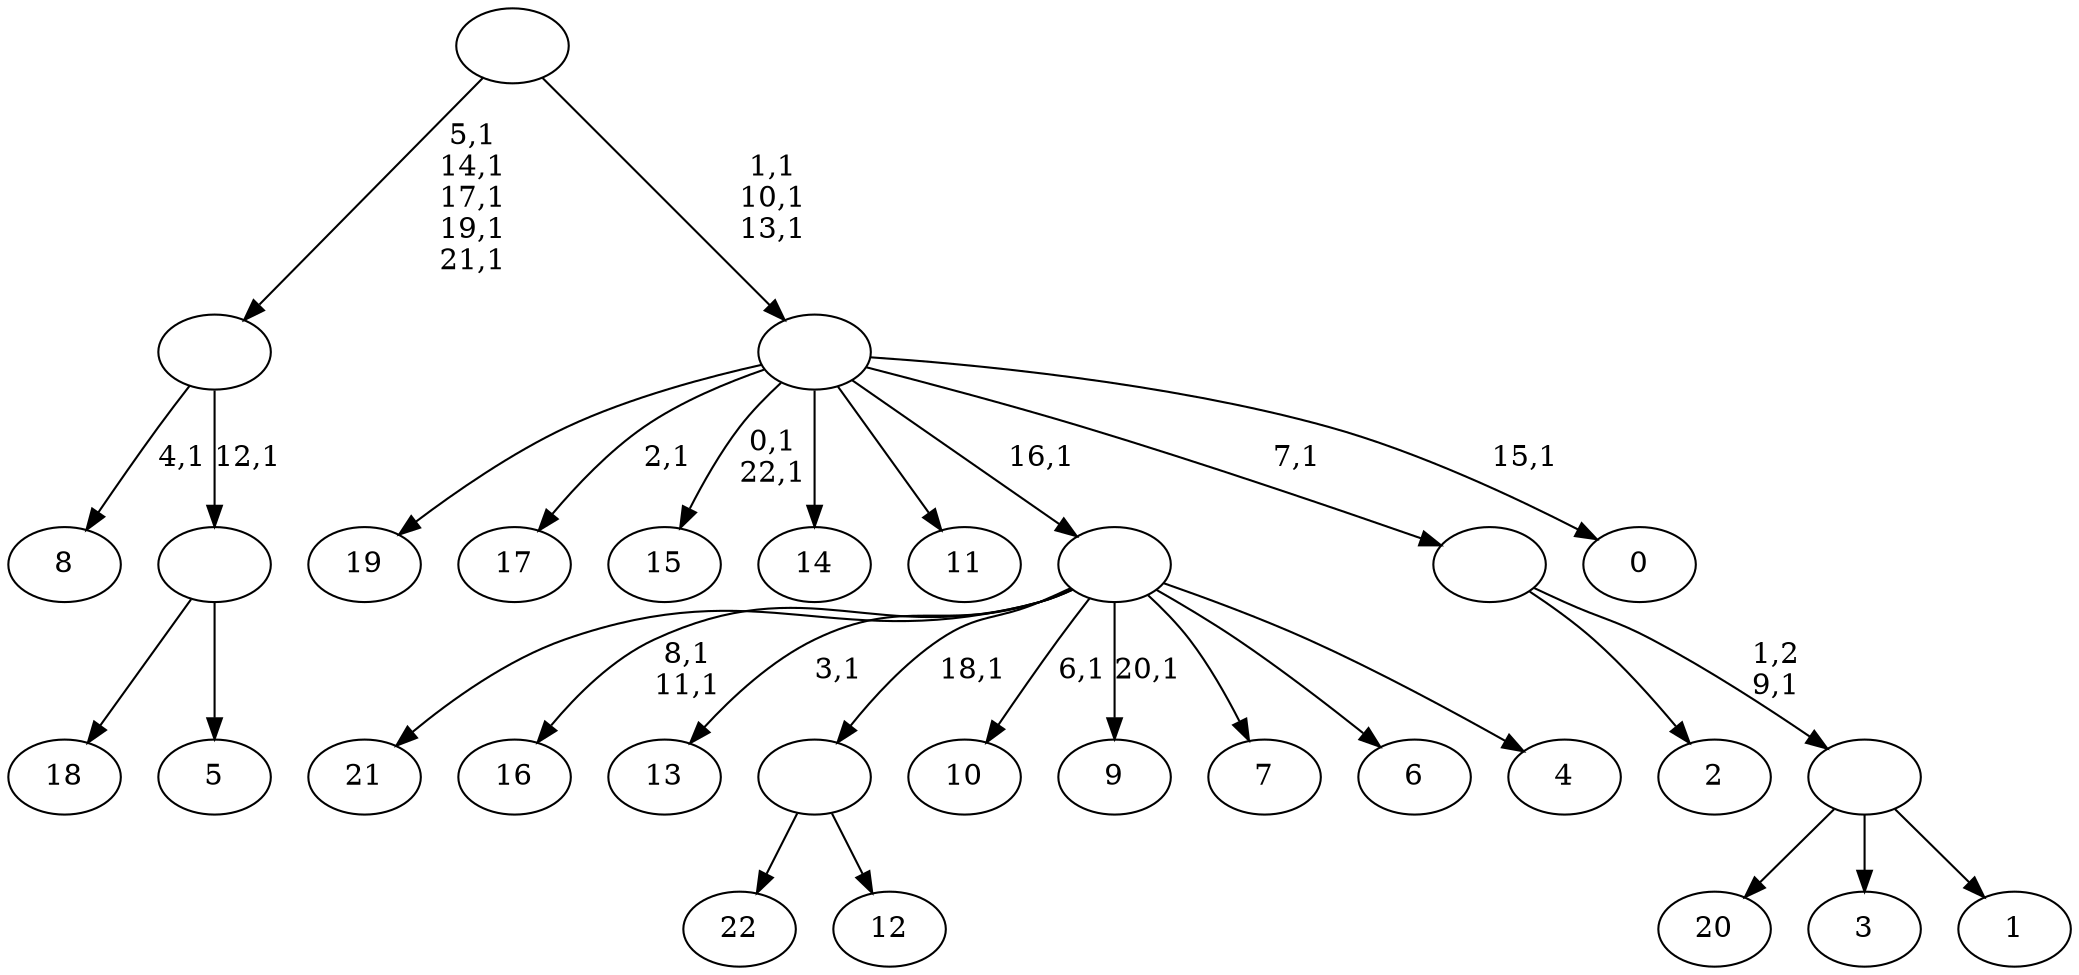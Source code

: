 digraph T {
	46 [label="22"]
	45 [label="21"]
	44 [label="20"]
	43 [label="19"]
	42 [label="18"]
	41 [label="17"]
	39 [label="16"]
	36 [label="15"]
	33 [label="14"]
	32 [label="13"]
	30 [label="12"]
	29 [label=""]
	28 [label="11"]
	27 [label="10"]
	25 [label="9"]
	23 [label="8"]
	21 [label="7"]
	20 [label="6"]
	19 [label="5"]
	18 [label=""]
	17 [label=""]
	12 [label="4"]
	11 [label=""]
	10 [label="3"]
	9 [label="2"]
	8 [label="1"]
	7 [label=""]
	6 [label=""]
	5 [label="0"]
	3 [label=""]
	0 [label=""]
	29 -> 46 [label=""]
	29 -> 30 [label=""]
	18 -> 42 [label=""]
	18 -> 19 [label=""]
	17 -> 23 [label="4,1"]
	17 -> 18 [label="12,1"]
	11 -> 25 [label="20,1"]
	11 -> 27 [label="6,1"]
	11 -> 32 [label="3,1"]
	11 -> 39 [label="8,1\n11,1"]
	11 -> 45 [label=""]
	11 -> 29 [label="18,1"]
	11 -> 21 [label=""]
	11 -> 20 [label=""]
	11 -> 12 [label=""]
	7 -> 44 [label=""]
	7 -> 10 [label=""]
	7 -> 8 [label=""]
	6 -> 9 [label=""]
	6 -> 7 [label="1,2\n9,1"]
	3 -> 5 [label="15,1"]
	3 -> 36 [label="0,1\n22,1"]
	3 -> 41 [label="2,1"]
	3 -> 43 [label=""]
	3 -> 33 [label=""]
	3 -> 28 [label=""]
	3 -> 11 [label="16,1"]
	3 -> 6 [label="7,1"]
	0 -> 3 [label="1,1\n10,1\n13,1"]
	0 -> 17 [label="5,1\n14,1\n17,1\n19,1\n21,1"]
}
